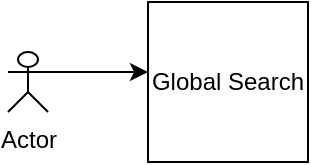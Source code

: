 <mxfile version="21.6.8" type="github">
  <diagram name="Page-1" id="4dP3wZCvv_CMtBE0t0uu">
    <mxGraphModel dx="711" dy="437" grid="1" gridSize="10" guides="1" tooltips="1" connect="1" arrows="1" fold="1" page="1" pageScale="1" pageWidth="850" pageHeight="1100" math="0" shadow="0">
      <root>
        <mxCell id="0" />
        <mxCell id="1" parent="0" />
        <mxCell id="cIVvQxolS53SciqNE1S1-1" value="Actor" style="shape=umlActor;verticalLabelPosition=bottom;verticalAlign=top;html=1;outlineConnect=0;" vertex="1" parent="1">
          <mxGeometry x="200" y="200" width="20" height="30" as="geometry" />
        </mxCell>
        <mxCell id="cIVvQxolS53SciqNE1S1-2" value="Global Search" style="whiteSpace=wrap;html=1;aspect=fixed;" vertex="1" parent="1">
          <mxGeometry x="270" y="175" width="80" height="80" as="geometry" />
        </mxCell>
        <mxCell id="cIVvQxolS53SciqNE1S1-3" value="" style="endArrow=classic;html=1;rounded=0;exitX=1;exitY=0.333;exitDx=0;exitDy=0;exitPerimeter=0;" edge="1" parent="1" source="cIVvQxolS53SciqNE1S1-1">
          <mxGeometry width="50" height="50" relative="1" as="geometry">
            <mxPoint x="340" y="260" as="sourcePoint" />
            <mxPoint x="270" y="210" as="targetPoint" />
          </mxGeometry>
        </mxCell>
      </root>
    </mxGraphModel>
  </diagram>
</mxfile>
